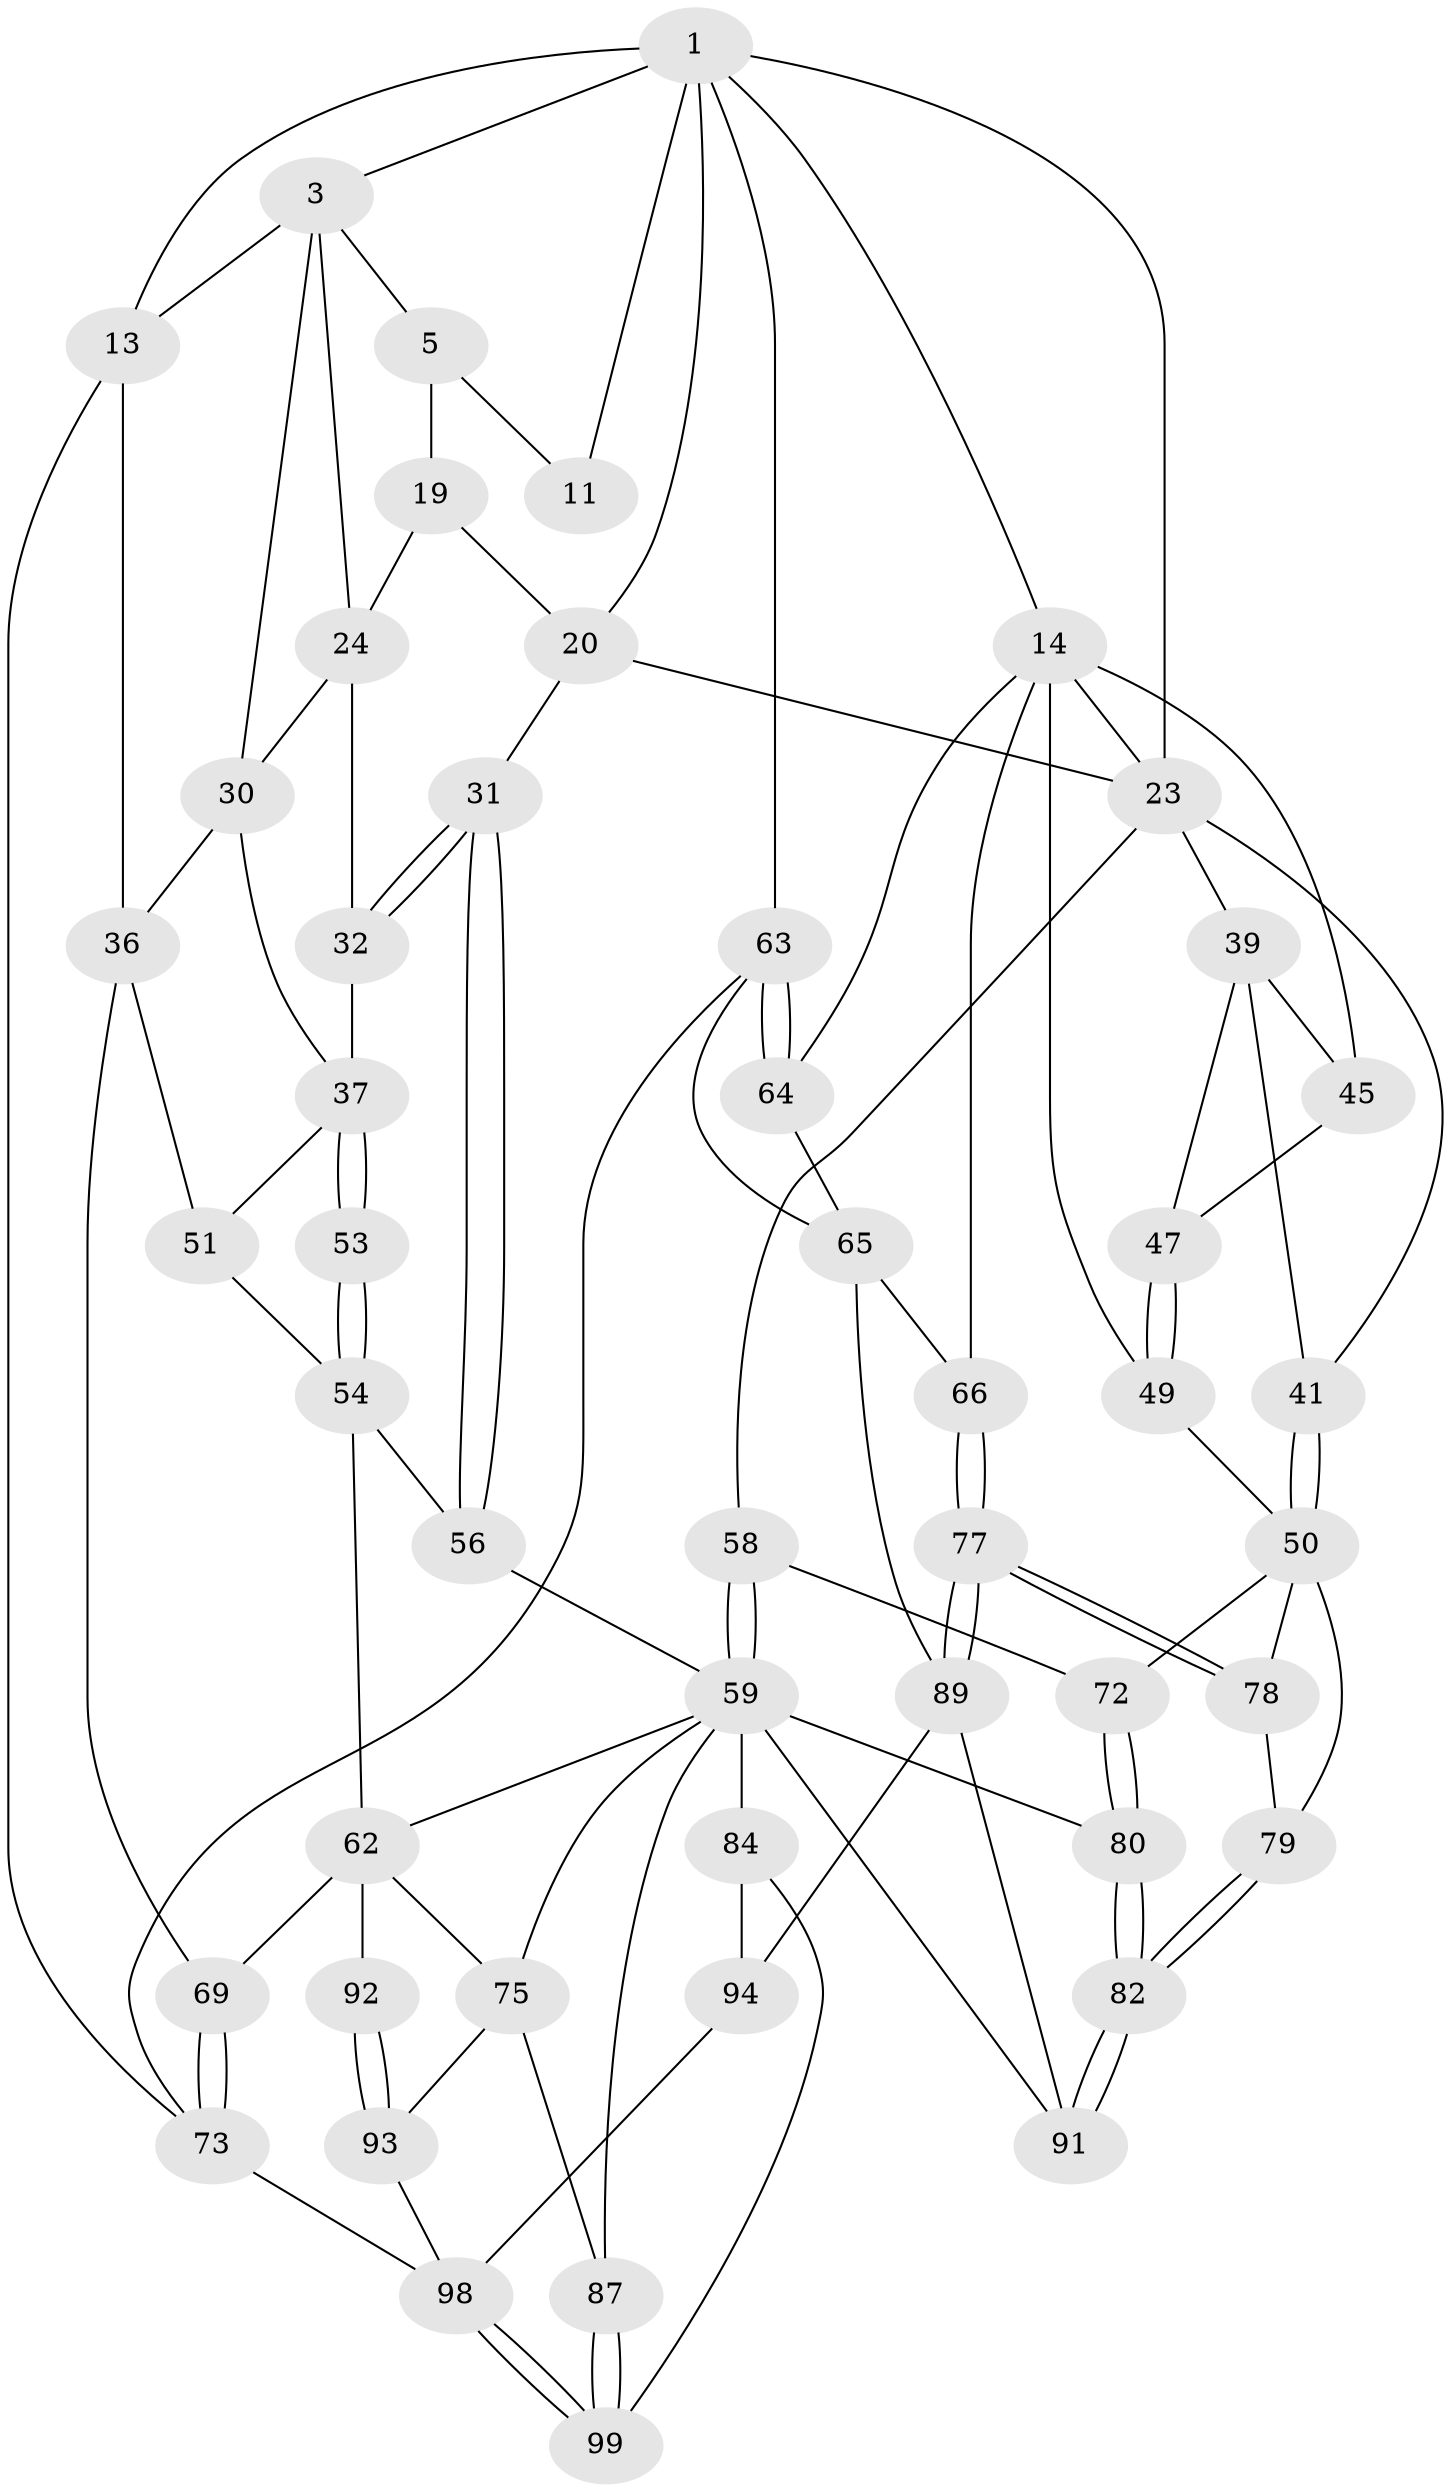 // original degree distribution, {3: 0.02, 4: 0.22, 5: 0.56, 6: 0.2}
// Generated by graph-tools (version 1.1) at 2025/17/03/09/25 04:17:15]
// undirected, 50 vertices, 110 edges
graph export_dot {
graph [start="1"]
  node [color=gray90,style=filled];
  1 [pos="+0.44396487419735975+0",super="+2+7"];
  3 [pos="+0.14434457287919822+0",super="+4+17"];
  5 [pos="+0.312517171896148+0.12686224006973593",super="+6"];
  11 [pos="+0.48861066197193315+0.10872663672793924"];
  13 [pos="+0+0",super="+18"];
  14 [pos="+1+0.26133287443232717",super="+43+15"];
  19 [pos="+0.44162008317588897+0.12500367858041356",super="+21"];
  20 [pos="+0.41699447180366384+0.3704581157915021",super="+28"];
  23 [pos="+0.6312122832511877+0.274641354524844",super="+26"];
  24 [pos="+0.2831397112329699+0.1664951360520095",super="+29"];
  30 [pos="+0.10687860713421708+0.29999713672218165",super="+35"];
  31 [pos="+0.38585902948272705+0.4300917869385596"];
  32 [pos="+0.323518251464495+0.41516622534457964"];
  36 [pos="+0+0.44154326096218344",super="+52"];
  37 [pos="+0.1291918308980257+0.44197268075860574",super="+38"];
  39 [pos="+0.6920818812685379+0.39905687168454945",super="+40"];
  41 [pos="+0.600439839632233+0.5460375014755128"];
  45 [pos="+0.8083454132199414+0.3859372747468586",super="+46"];
  47 [pos="+0.7783180780833842+0.4540143308079191"];
  49 [pos="+0.7731655472172106+0.6070558424223241"];
  50 [pos="+0.7663639843894227+0.6083572068783212",super="+70"];
  51 [pos="+0+0.6074387799761253"];
  53 [pos="+0.15035898984677745+0.48257726140888607"];
  54 [pos="+0.1682735556936064+0.5734252141652503",super="+57+55"];
  56 [pos="+0.32851350863497286+0.5518439647921484"];
  58 [pos="+0.5072817940845787+0.6928896850383236"];
  59 [pos="+0.4791149198772403+0.7194508456782852",super="+81+60"];
  62 [pos="+0.15172083604471198+0.6124793502306449",super="+67"];
  63 [pos="+1+1"];
  64 [pos="+1+0.7660689550576555"];
  65 [pos="+1+0.7763272161695629",super="+95"];
  66 [pos="+0.9801711578475438+0.7761407381462614"];
  69 [pos="+0+0.7375902816396325"];
  72 [pos="+0.6624836632926612+0.7480885881488339"];
  73 [pos="+0+1"];
  75 [pos="+0.30001850029693117+0.7751620056110649",super="+88"];
  77 [pos="+0.9154687436741367+0.8392749799729867"];
  78 [pos="+0.7753473505948351+0.8349228294622376"];
  79 [pos="+0.7253064321379358+0.8501869301439072"];
  80 [pos="+0.625107427714236+0.8044537386907421"];
  82 [pos="+0.7022246066985045+0.8795853585819766"];
  84 [pos="+0.5334175815778445+0.9041991782448351",super="+85"];
  87 [pos="+0.37804641709267606+0.9701793883287781"];
  89 [pos="+0.7933370029544328+1",super="+90+96"];
  91 [pos="+0.6974736742675817+0.8925577339376781"];
  92 [pos="+0.1376414070179761+0.9177270944891734"];
  93 [pos="+0.16266491302197594+1"];
  94 [pos="+0.5818703861449956+0.933555456259261",super="+97"];
  98 [pos="+0.4483878095842829+1",super="+100"];
  99 [pos="+0.4430540842465266+1"];
  1 -- 3;
  1 -- 13 [weight=2];
  1 -- 11;
  1 -- 14 [weight=2];
  1 -- 20;
  1 -- 23;
  1 -- 63;
  3 -- 24;
  3 -- 5;
  3 -- 13;
  3 -- 30;
  5 -- 19;
  5 -- 11;
  13 -- 73;
  13 -- 36;
  14 -- 64;
  14 -- 49;
  14 -- 66;
  14 -- 45 [weight=2];
  14 -- 23 [weight=2];
  19 -- 24;
  19 -- 20;
  20 -- 31;
  20 -- 23;
  23 -- 39;
  23 -- 41;
  23 -- 58;
  24 -- 32;
  24 -- 30;
  30 -- 36;
  30 -- 37;
  31 -- 32;
  31 -- 32;
  31 -- 56;
  31 -- 56;
  32 -- 37;
  36 -- 51;
  36 -- 69;
  37 -- 53;
  37 -- 53;
  37 -- 51;
  39 -- 45;
  39 -- 41;
  39 -- 47;
  41 -- 50;
  41 -- 50;
  45 -- 47;
  47 -- 49;
  47 -- 49;
  49 -- 50;
  50 -- 72;
  50 -- 78;
  50 -- 79;
  51 -- 54;
  53 -- 54 [weight=2];
  53 -- 54;
  54 -- 56;
  54 -- 62;
  56 -- 59;
  58 -- 59;
  58 -- 59;
  58 -- 72;
  59 -- 80;
  59 -- 91;
  59 -- 84 [weight=2];
  59 -- 87;
  59 -- 75;
  59 -- 62;
  62 -- 75;
  62 -- 92 [weight=2];
  62 -- 69;
  63 -- 64;
  63 -- 64;
  63 -- 73;
  63 -- 65;
  64 -- 65;
  65 -- 66;
  65 -- 89;
  66 -- 77;
  66 -- 77;
  69 -- 73;
  69 -- 73;
  72 -- 80;
  72 -- 80;
  73 -- 98;
  75 -- 93;
  75 -- 87;
  77 -- 78;
  77 -- 78;
  77 -- 89;
  77 -- 89;
  78 -- 79;
  79 -- 82;
  79 -- 82;
  80 -- 82;
  80 -- 82;
  82 -- 91;
  82 -- 91;
  84 -- 94;
  84 -- 99;
  87 -- 99;
  87 -- 99;
  89 -- 91;
  89 -- 94 [weight=2];
  92 -- 93;
  92 -- 93;
  93 -- 98;
  94 -- 98;
  98 -- 99;
  98 -- 99;
}
